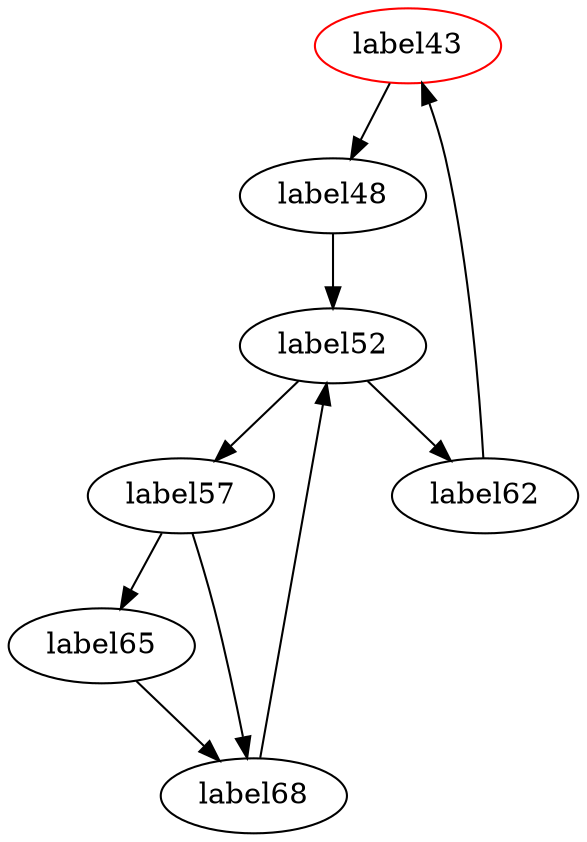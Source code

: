 digraph G {
	label43 [color=red];
	label43->label48;
	label52->label57;
	label52->label62;
	label57->label65;
	label57->label68;
	label65->label68;
	label68->label52;
	label62->label43;
	label48->label52;
}